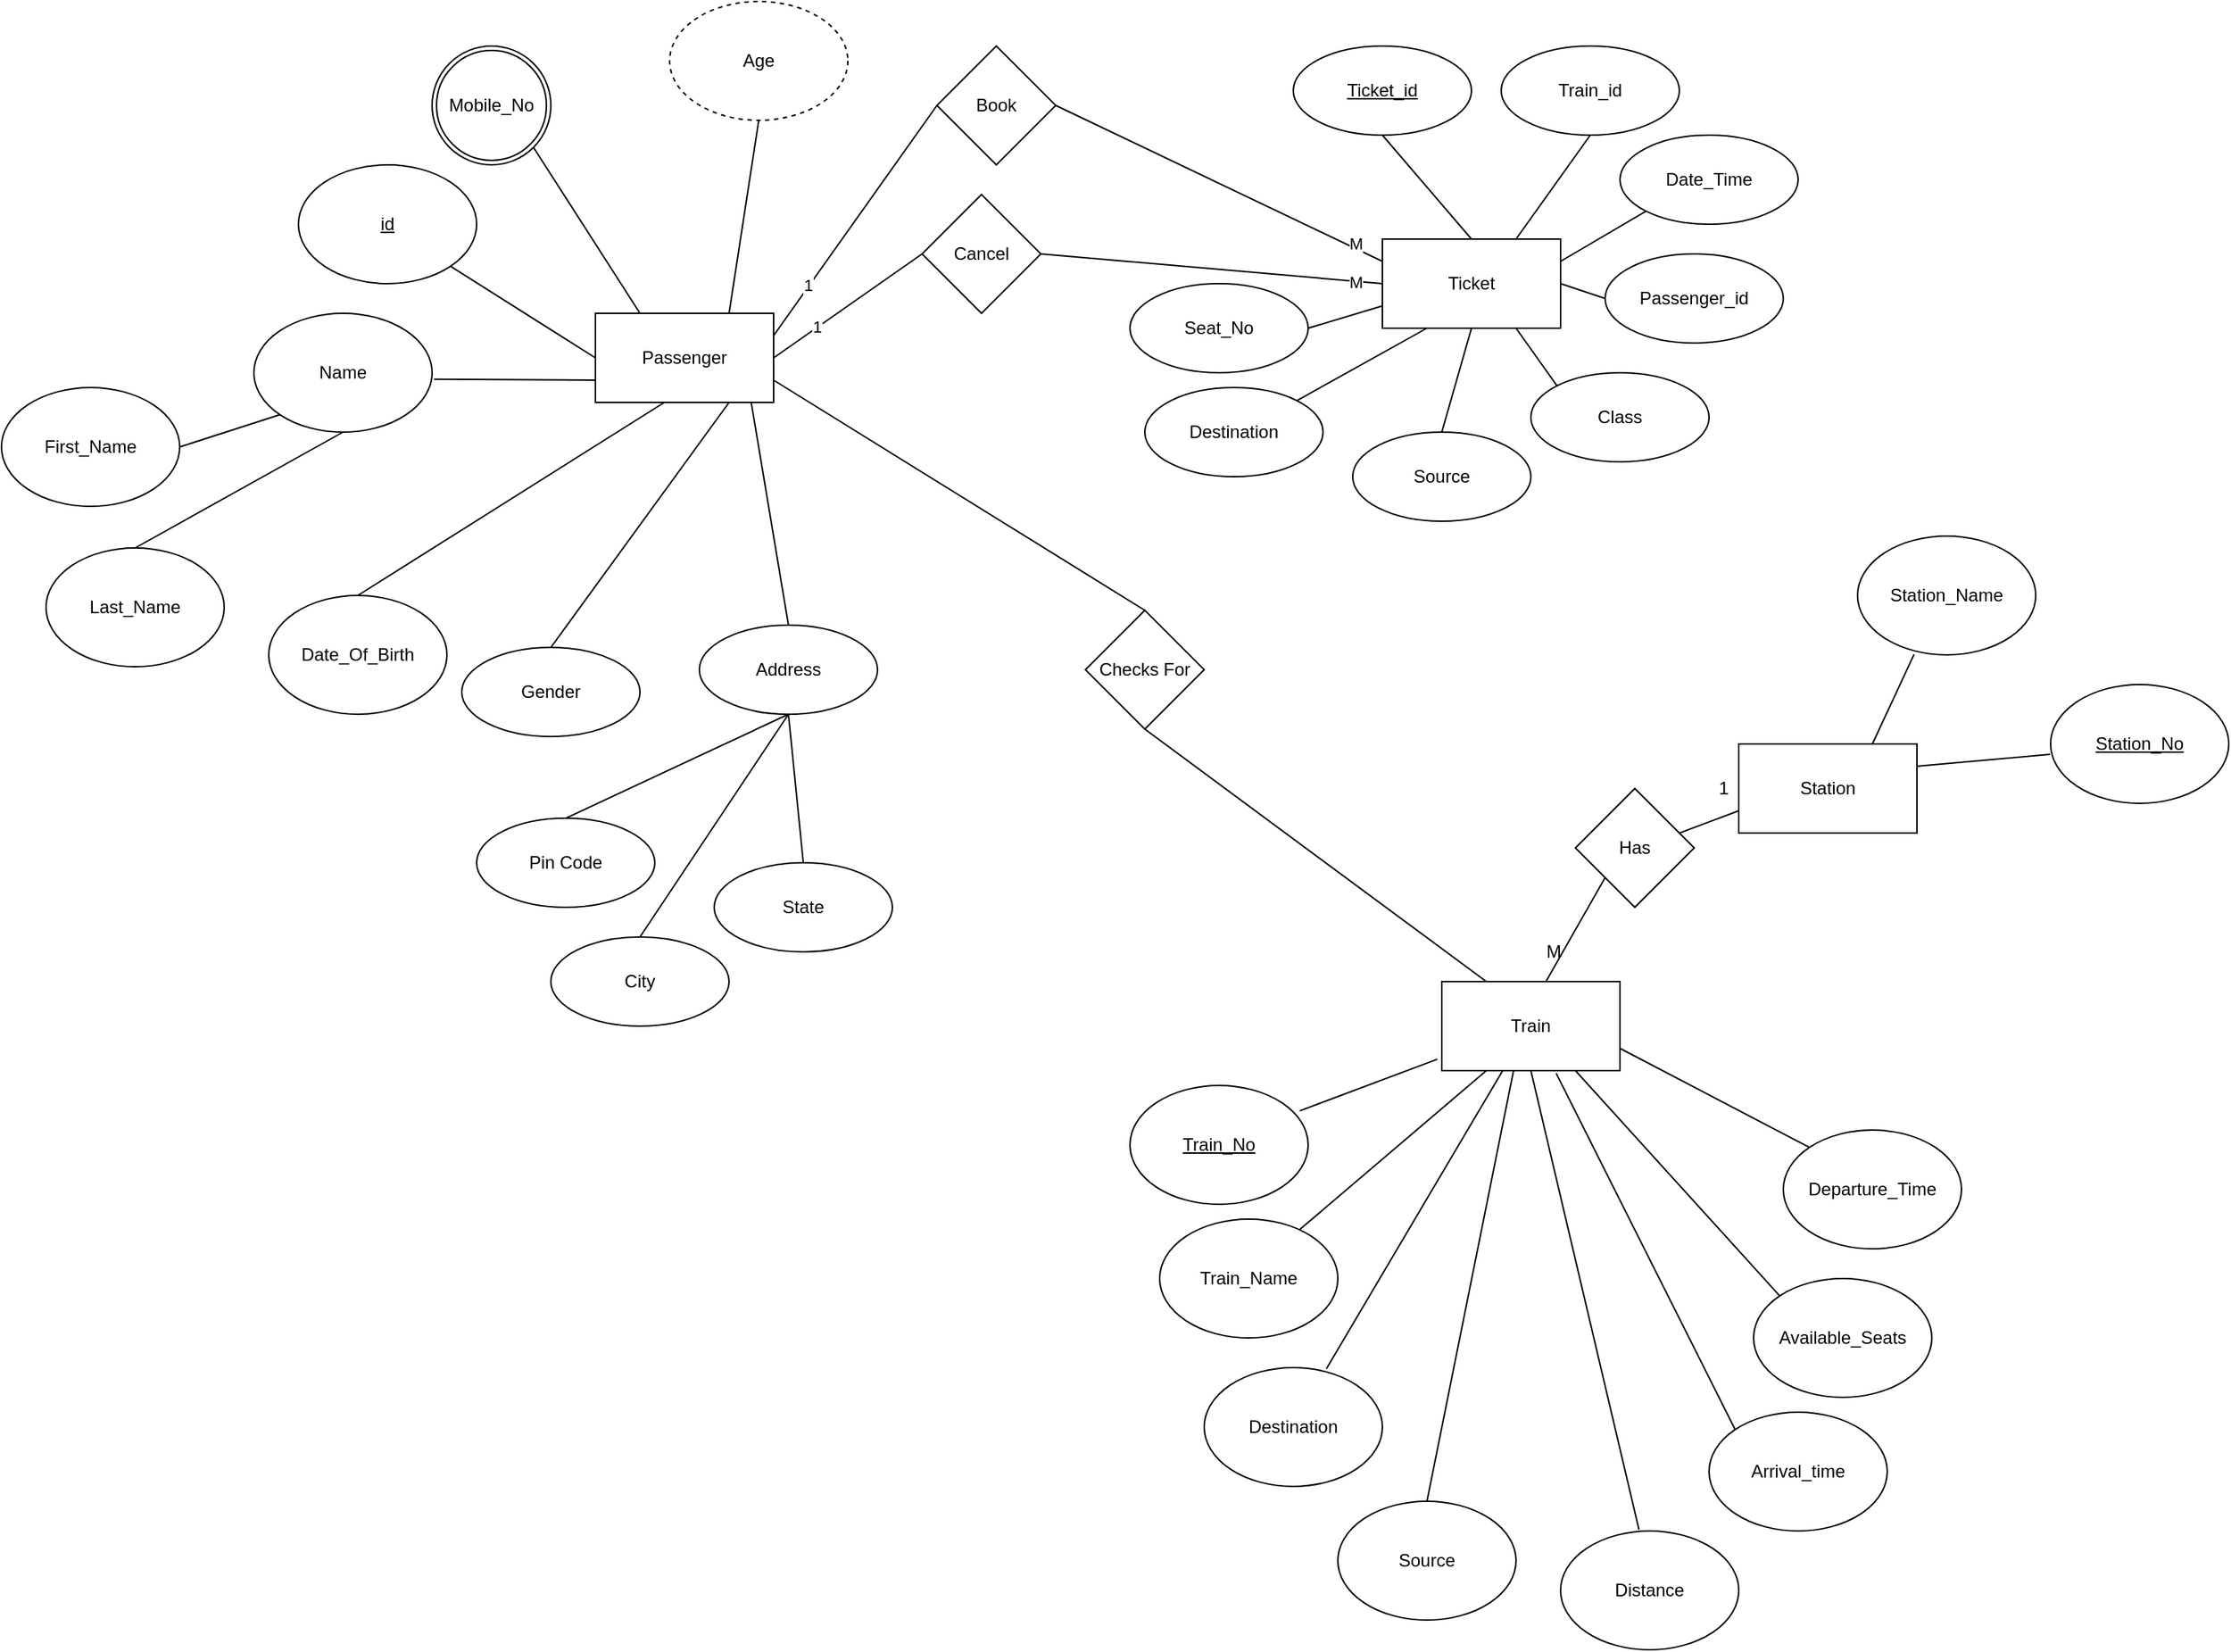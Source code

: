 <mxfile version="18.0.1" type="github">
  <diagram id="R2lEEEUBdFMjLlhIrx00" name="Page-1">
    <mxGraphModel dx="1420" dy="1438" grid="1" gridSize="10" guides="1" tooltips="1" connect="1" arrows="1" fold="1" page="1" pageScale="1" pageWidth="2000" pageHeight="2336" math="0" shadow="0" extFonts="Permanent Marker^https://fonts.googleapis.com/css?family=Permanent+Marker">
      <root>
        <mxCell id="0" />
        <mxCell id="1" parent="0" />
        <mxCell id="qXGRHOwea9Z-HIbD4cqm-10" style="endArrow=none;html=1;rounded=0;sourcePerimeterSpacing=8;targetPerimeterSpacing=8;entryX=0.786;entryY=0.088;entryDx=0;entryDy=0;entryPerimeter=0;exitX=0.25;exitY=1;exitDx=0;exitDy=0;" edge="1" parent="1" source="qXGRHOwea9Z-HIbD4cqm-1" target="qXGRHOwea9Z-HIbD4cqm-8">
          <mxGeometry relative="1" as="geometry" />
        </mxCell>
        <mxCell id="qXGRHOwea9Z-HIbD4cqm-12" style="endArrow=none;html=1;rounded=0;sourcePerimeterSpacing=8;targetPerimeterSpacing=8;entryX=0.5;entryY=0;entryDx=0;entryDy=0;exitX=0.405;exitY=0.977;exitDx=0;exitDy=0;exitPerimeter=0;" edge="1" parent="1" source="qXGRHOwea9Z-HIbD4cqm-1" target="qXGRHOwea9Z-HIbD4cqm-3">
          <mxGeometry relative="1" as="geometry" />
        </mxCell>
        <mxCell id="qXGRHOwea9Z-HIbD4cqm-13" style="endArrow=none;html=1;rounded=0;sourcePerimeterSpacing=8;targetPerimeterSpacing=8;exitX=-0.025;exitY=0.872;exitDx=0;exitDy=0;exitPerimeter=0;entryX=0.953;entryY=0.213;entryDx=0;entryDy=0;entryPerimeter=0;" edge="1" parent="1" source="qXGRHOwea9Z-HIbD4cqm-1" target="qXGRHOwea9Z-HIbD4cqm-9">
          <mxGeometry relative="1" as="geometry" />
        </mxCell>
        <mxCell id="qXGRHOwea9Z-HIbD4cqm-14" style="endArrow=none;html=1;rounded=0;sourcePerimeterSpacing=8;targetPerimeterSpacing=8;exitX=0.5;exitY=1;exitDx=0;exitDy=0;entryX=0.44;entryY=-0.011;entryDx=0;entryDy=0;entryPerimeter=0;" edge="1" parent="1" source="qXGRHOwea9Z-HIbD4cqm-1" target="qXGRHOwea9Z-HIbD4cqm-7">
          <mxGeometry relative="1" as="geometry" />
        </mxCell>
        <mxCell id="qXGRHOwea9Z-HIbD4cqm-15" style="endArrow=none;html=1;rounded=0;sourcePerimeterSpacing=8;targetPerimeterSpacing=8;entryX=0;entryY=0;entryDx=0;entryDy=0;exitX=0.642;exitY=1.03;exitDx=0;exitDy=0;exitPerimeter=0;" edge="1" parent="1" source="qXGRHOwea9Z-HIbD4cqm-1" target="qXGRHOwea9Z-HIbD4cqm-2">
          <mxGeometry relative="1" as="geometry" />
        </mxCell>
        <mxCell id="qXGRHOwea9Z-HIbD4cqm-16" style="endArrow=none;html=1;rounded=0;sourcePerimeterSpacing=8;targetPerimeterSpacing=8;entryX=0;entryY=0;entryDx=0;entryDy=0;exitX=0.75;exitY=1;exitDx=0;exitDy=0;" edge="1" parent="1" source="qXGRHOwea9Z-HIbD4cqm-1" target="qXGRHOwea9Z-HIbD4cqm-5">
          <mxGeometry relative="1" as="geometry" />
        </mxCell>
        <mxCell id="qXGRHOwea9Z-HIbD4cqm-17" style="endArrow=none;html=1;rounded=0;sourcePerimeterSpacing=8;targetPerimeterSpacing=8;entryX=0;entryY=0;entryDx=0;entryDy=0;exitX=1;exitY=0.75;exitDx=0;exitDy=0;" edge="1" parent="1" source="qXGRHOwea9Z-HIbD4cqm-1" target="qXGRHOwea9Z-HIbD4cqm-6">
          <mxGeometry relative="1" as="geometry" />
        </mxCell>
        <mxCell id="qXGRHOwea9Z-HIbD4cqm-23" style="endArrow=none;html=1;rounded=0;sourcePerimeterSpacing=8;targetPerimeterSpacing=8;exitX=0.343;exitY=0.995;exitDx=0;exitDy=0;exitPerimeter=0;entryX=0.686;entryY=0.009;entryDx=0;entryDy=0;entryPerimeter=0;" edge="1" parent="1" source="qXGRHOwea9Z-HIbD4cqm-1" target="qXGRHOwea9Z-HIbD4cqm-4">
          <mxGeometry relative="1" as="geometry" />
        </mxCell>
        <mxCell id="qXGRHOwea9Z-HIbD4cqm-30" style="endArrow=none;html=1;rounded=0;sourcePerimeterSpacing=8;targetPerimeterSpacing=8;exitX=0.571;exitY=0.047;exitDx=0;exitDy=0;exitPerimeter=0;entryX=0;entryY=1;entryDx=0;entryDy=0;" edge="1" parent="1" source="qXGRHOwea9Z-HIbD4cqm-1" target="qXGRHOwea9Z-HIbD4cqm-29">
          <mxGeometry relative="1" as="geometry" />
        </mxCell>
        <UserObject label="Train" tooltip="endArrow=none;html=1;rounded=0;sourcePerimeterSpacing=8;targetPerimeterSpacing=8;" id="qXGRHOwea9Z-HIbD4cqm-1">
          <mxCell style="rounded=0;whiteSpace=wrap;html=1;hachureGap=4;" vertex="1" parent="1">
            <mxGeometry x="1060" y="1340" width="120" height="60" as="geometry" />
          </mxCell>
        </UserObject>
        <mxCell id="qXGRHOwea9Z-HIbD4cqm-2" value="Arrival_time" style="ellipse;whiteSpace=wrap;html=1;hachureGap=4;" vertex="1" parent="1">
          <mxGeometry x="1240" y="1630" width="120" height="80" as="geometry" />
        </mxCell>
        <mxCell id="qXGRHOwea9Z-HIbD4cqm-3" value="Source" style="ellipse;whiteSpace=wrap;html=1;hachureGap=4;" vertex="1" parent="1">
          <mxGeometry x="990" y="1690" width="120" height="80" as="geometry" />
        </mxCell>
        <mxCell id="qXGRHOwea9Z-HIbD4cqm-4" value="Destination" style="ellipse;whiteSpace=wrap;html=1;hachureGap=4;" vertex="1" parent="1">
          <mxGeometry x="900" y="1600" width="120" height="80" as="geometry" />
        </mxCell>
        <mxCell id="qXGRHOwea9Z-HIbD4cqm-5" value="Available_Seats" style="ellipse;whiteSpace=wrap;html=1;hachureGap=4;" vertex="1" parent="1">
          <mxGeometry x="1270" y="1540" width="120" height="80" as="geometry" />
        </mxCell>
        <mxCell id="qXGRHOwea9Z-HIbD4cqm-6" value="Departure_Time" style="ellipse;whiteSpace=wrap;html=1;hachureGap=4;" vertex="1" parent="1">
          <mxGeometry x="1290" y="1440" width="120" height="80" as="geometry" />
        </mxCell>
        <mxCell id="qXGRHOwea9Z-HIbD4cqm-7" value="Distance" style="ellipse;whiteSpace=wrap;html=1;hachureGap=4;" vertex="1" parent="1">
          <mxGeometry x="1140" y="1710" width="120" height="80" as="geometry" />
        </mxCell>
        <mxCell id="qXGRHOwea9Z-HIbD4cqm-8" value="Train_Name" style="ellipse;whiteSpace=wrap;html=1;hachureGap=4;" vertex="1" parent="1">
          <mxGeometry x="870" y="1500" width="120" height="80" as="geometry" />
        </mxCell>
        <object label="&lt;u&gt;Train_No&lt;/u&gt;" id="qXGRHOwea9Z-HIbD4cqm-9">
          <mxCell style="ellipse;whiteSpace=wrap;html=1;hachureGap=4;" vertex="1" parent="1">
            <mxGeometry x="850" y="1410" width="120" height="80" as="geometry" />
          </mxCell>
        </object>
        <mxCell id="qXGRHOwea9Z-HIbD4cqm-27" style="endArrow=none;html=1;rounded=0;sourcePerimeterSpacing=8;targetPerimeterSpacing=8;exitX=0.75;exitY=0;exitDx=0;exitDy=0;entryX=0.317;entryY=0.996;entryDx=0;entryDy=0;entryPerimeter=0;" edge="1" parent="1" source="qXGRHOwea9Z-HIbD4cqm-21" target="qXGRHOwea9Z-HIbD4cqm-26">
          <mxGeometry relative="1" as="geometry">
            <mxPoint x="1359" y="1162.0" as="sourcePoint" />
          </mxGeometry>
        </mxCell>
        <mxCell id="qXGRHOwea9Z-HIbD4cqm-28" style="endArrow=none;html=1;rounded=0;sourcePerimeterSpacing=8;targetPerimeterSpacing=8;exitX=1;exitY=0.25;exitDx=0;exitDy=0;entryX=-0.003;entryY=0.588;entryDx=0;entryDy=0;entryPerimeter=0;" edge="1" parent="1" source="qXGRHOwea9Z-HIbD4cqm-21" target="qXGRHOwea9Z-HIbD4cqm-25">
          <mxGeometry relative="1" as="geometry">
            <mxPoint x="1408" y="1192.853" as="sourcePoint" />
          </mxGeometry>
        </mxCell>
        <mxCell id="qXGRHOwea9Z-HIbD4cqm-21" value="Station" style="rounded=0;whiteSpace=wrap;html=1;hachureGap=4;" vertex="1" parent="1">
          <mxGeometry x="1260" y="1180" width="120" height="60" as="geometry" />
        </mxCell>
        <mxCell id="qXGRHOwea9Z-HIbD4cqm-25" value="&lt;u&gt;Station_No&lt;/u&gt;" style="ellipse;whiteSpace=wrap;html=1;hachureGap=4;" vertex="1" parent="1">
          <mxGeometry x="1470" y="1140" width="120" height="80" as="geometry" />
        </mxCell>
        <mxCell id="qXGRHOwea9Z-HIbD4cqm-26" value="Station_Name" style="ellipse;whiteSpace=wrap;html=1;hachureGap=4;" vertex="1" parent="1">
          <mxGeometry x="1340" y="1040" width="120" height="80" as="geometry" />
        </mxCell>
        <mxCell id="qXGRHOwea9Z-HIbD4cqm-31" style="endArrow=none;html=1;rounded=0;sourcePerimeterSpacing=8;targetPerimeterSpacing=8;exitX=0.851;exitY=0.384;exitDx=0;exitDy=0;exitPerimeter=0;entryX=0;entryY=0.75;entryDx=0;entryDy=0;" edge="1" parent="1" source="qXGRHOwea9Z-HIbD4cqm-29" target="qXGRHOwea9Z-HIbD4cqm-21">
          <mxGeometry relative="1" as="geometry" />
        </mxCell>
        <mxCell id="qXGRHOwea9Z-HIbD4cqm-29" value="Has" style="rhombus;whiteSpace=wrap;html=1;hachureGap=4;" vertex="1" parent="1">
          <mxGeometry x="1150" y="1210" width="80" height="80" as="geometry" />
        </mxCell>
        <mxCell id="qXGRHOwea9Z-HIbD4cqm-32" value="1" style="text;strokeColor=none;fillColor=none;html=1;align=center;verticalAlign=middle;whiteSpace=wrap;rounded=0;hachureGap=4;" vertex="1" parent="1">
          <mxGeometry x="1220" y="1195" width="60" height="30" as="geometry" />
        </mxCell>
        <mxCell id="qXGRHOwea9Z-HIbD4cqm-44" value="M" style="text;html=1;align=center;verticalAlign=middle;resizable=0;points=[];autosize=1;strokeColor=none;fillColor=none;hachureGap=4;" vertex="1" parent="1">
          <mxGeometry x="1120" y="1310" width="30" height="20" as="geometry" />
        </mxCell>
        <mxCell id="qXGRHOwea9Z-HIbD4cqm-63" style="endArrow=none;html=1;rounded=0;sourcePerimeterSpacing=8;targetPerimeterSpacing=8;entryX=1;entryY=1;entryDx=0;entryDy=0;exitX=0;exitY=0.5;exitDx=0;exitDy=0;" edge="1" parent="1" source="qXGRHOwea9Z-HIbD4cqm-48" target="qXGRHOwea9Z-HIbD4cqm-57">
          <mxGeometry relative="1" as="geometry" />
        </mxCell>
        <mxCell id="qXGRHOwea9Z-HIbD4cqm-65" style="endArrow=none;html=1;rounded=0;sourcePerimeterSpacing=8;targetPerimeterSpacing=8;entryX=0.5;entryY=0;entryDx=0;entryDy=0;exitX=0.405;exitY=0.977;exitDx=0;exitDy=0;exitPerimeter=0;" edge="1" parent="1" source="qXGRHOwea9Z-HIbD4cqm-48" target="qXGRHOwea9Z-HIbD4cqm-50">
          <mxGeometry relative="1" as="geometry" />
        </mxCell>
        <mxCell id="qXGRHOwea9Z-HIbD4cqm-66" style="endArrow=none;html=1;rounded=0;sourcePerimeterSpacing=8;targetPerimeterSpacing=8;entryX=1;entryY=1;entryDx=0;entryDy=0;exitX=0.25;exitY=0;exitDx=0;exitDy=0;" edge="1" parent="1" source="qXGRHOwea9Z-HIbD4cqm-48" target="qXGRHOwea9Z-HIbD4cqm-56">
          <mxGeometry relative="1" as="geometry" />
        </mxCell>
        <mxCell id="qXGRHOwea9Z-HIbD4cqm-67" style="endArrow=none;html=1;rounded=0;sourcePerimeterSpacing=8;targetPerimeterSpacing=8;entryX=0.5;entryY=1;entryDx=0;entryDy=0;exitX=0.75;exitY=0;exitDx=0;exitDy=0;" edge="1" parent="1" source="qXGRHOwea9Z-HIbD4cqm-48" target="qXGRHOwea9Z-HIbD4cqm-51">
          <mxGeometry relative="1" as="geometry">
            <mxPoint x="637.574" y="858.284" as="targetPoint" />
          </mxGeometry>
        </mxCell>
        <mxCell id="qXGRHOwea9Z-HIbD4cqm-68" style="endArrow=none;html=1;rounded=0;sourcePerimeterSpacing=8;targetPerimeterSpacing=8;entryX=1.011;entryY=0.554;entryDx=0;entryDy=0;exitX=0;exitY=0.75;exitDx=0;exitDy=0;entryPerimeter=0;" edge="1" parent="1" source="qXGRHOwea9Z-HIbD4cqm-48" target="qXGRHOwea9Z-HIbD4cqm-58">
          <mxGeometry relative="1" as="geometry" />
        </mxCell>
        <mxCell id="qXGRHOwea9Z-HIbD4cqm-70" value="" style="endArrow=none;html=1;rounded=0;sourcePerimeterSpacing=8;targetPerimeterSpacing=8;entryX=0.5;entryY=0;entryDx=0;entryDy=0;exitX=0.75;exitY=1;exitDx=0;exitDy=0;" edge="1" parent="1" source="qXGRHOwea9Z-HIbD4cqm-48" target="qXGRHOwea9Z-HIbD4cqm-69">
          <mxGeometry relative="1" as="geometry" />
        </mxCell>
        <mxCell id="qXGRHOwea9Z-HIbD4cqm-76" value="" style="endArrow=none;html=1;rounded=0;sourcePerimeterSpacing=8;targetPerimeterSpacing=8;entryX=0.5;entryY=0;entryDx=0;entryDy=0;exitX=0.873;exitY=0.984;exitDx=0;exitDy=0;exitPerimeter=0;" edge="1" parent="1" source="qXGRHOwea9Z-HIbD4cqm-48" target="qXGRHOwea9Z-HIbD4cqm-75">
          <mxGeometry relative="1" as="geometry">
            <mxPoint x="660.0" y="920" as="targetPoint" />
          </mxGeometry>
        </mxCell>
        <mxCell id="qXGRHOwea9Z-HIbD4cqm-115" value="" style="endArrow=none;html=1;rounded=0;sourcePerimeterSpacing=8;targetPerimeterSpacing=8;entryX=0;entryY=0.5;entryDx=0;entryDy=0;exitX=1;exitY=0.25;exitDx=0;exitDy=0;" edge="1" parent="1" source="qXGRHOwea9Z-HIbD4cqm-48" target="qXGRHOwea9Z-HIbD4cqm-114">
          <mxGeometry relative="1" as="geometry" />
        </mxCell>
        <mxCell id="qXGRHOwea9Z-HIbD4cqm-131" value="1" style="edgeLabel;html=1;align=center;verticalAlign=middle;resizable=0;points=[];" vertex="1" connectable="0" parent="qXGRHOwea9Z-HIbD4cqm-115">
          <mxGeometry x="-0.571" y="1" relative="1" as="geometry">
            <mxPoint as="offset" />
          </mxGeometry>
        </mxCell>
        <mxCell id="qXGRHOwea9Z-HIbD4cqm-119" value="" style="endArrow=none;html=1;rounded=0;sourcePerimeterSpacing=8;targetPerimeterSpacing=8;entryX=0;entryY=0.5;entryDx=0;entryDy=0;exitX=1;exitY=0.5;exitDx=0;exitDy=0;" edge="1" parent="1" source="qXGRHOwea9Z-HIbD4cqm-48" target="qXGRHOwea9Z-HIbD4cqm-118">
          <mxGeometry relative="1" as="geometry" />
        </mxCell>
        <mxCell id="qXGRHOwea9Z-HIbD4cqm-132" value="1" style="edgeLabel;html=1;align=center;verticalAlign=middle;resizable=0;points=[];" vertex="1" connectable="0" parent="qXGRHOwea9Z-HIbD4cqm-119">
          <mxGeometry x="-0.408" y="1" relative="1" as="geometry">
            <mxPoint as="offset" />
          </mxGeometry>
        </mxCell>
        <mxCell id="qXGRHOwea9Z-HIbD4cqm-136" value="" style="endArrow=none;html=1;rounded=0;sourcePerimeterSpacing=8;targetPerimeterSpacing=8;entryX=0.5;entryY=0;entryDx=0;entryDy=0;exitX=1;exitY=0.75;exitDx=0;exitDy=0;" edge="1" parent="1" source="qXGRHOwea9Z-HIbD4cqm-48" target="qXGRHOwea9Z-HIbD4cqm-135">
          <mxGeometry relative="1" as="geometry" />
        </mxCell>
        <UserObject label="Passenger" tooltip="endArrow=none;html=1;rounded=0;sourcePerimeterSpacing=8;targetPerimeterSpacing=8;" id="qXGRHOwea9Z-HIbD4cqm-48">
          <mxCell style="rounded=0;whiteSpace=wrap;html=1;hachureGap=4;" vertex="1" parent="1">
            <mxGeometry x="490" y="890" width="120" height="60" as="geometry" />
          </mxCell>
        </UserObject>
        <mxCell id="qXGRHOwea9Z-HIbD4cqm-50" value="Date_Of_Birth" style="ellipse;whiteSpace=wrap;html=1;hachureGap=4;" vertex="1" parent="1">
          <mxGeometry x="270" y="1080" width="120" height="80" as="geometry" />
        </mxCell>
        <mxCell id="qXGRHOwea9Z-HIbD4cqm-51" value="Age" style="ellipse;whiteSpace=wrap;html=1;hachureGap=4;dashed=1;" vertex="1" parent="1">
          <mxGeometry x="540" y="680" width="120" height="80" as="geometry" />
        </mxCell>
        <mxCell id="qXGRHOwea9Z-HIbD4cqm-56" value="Mobile_No" style="ellipse;shape=doubleEllipse;whiteSpace=wrap;html=1;aspect=fixed;hachureGap=4;margin=3;" vertex="1" parent="1">
          <mxGeometry x="380" y="710" width="80" height="80" as="geometry" />
        </mxCell>
        <mxCell id="qXGRHOwea9Z-HIbD4cqm-57" value="&lt;u&gt;id&lt;/u&gt;" style="ellipse;whiteSpace=wrap;html=1;hachureGap=4;" vertex="1" parent="1">
          <mxGeometry x="290" y="790" width="120" height="80" as="geometry" />
        </mxCell>
        <mxCell id="qXGRHOwea9Z-HIbD4cqm-61" style="endArrow=none;html=1;rounded=0;sourcePerimeterSpacing=8;targetPerimeterSpacing=8;entryX=1;entryY=0.5;entryDx=0;entryDy=0;exitX=0;exitY=1;exitDx=0;exitDy=0;" edge="1" parent="1" source="qXGRHOwea9Z-HIbD4cqm-58" target="qXGRHOwea9Z-HIbD4cqm-59">
          <mxGeometry relative="1" as="geometry" />
        </mxCell>
        <mxCell id="qXGRHOwea9Z-HIbD4cqm-62" style="endArrow=none;html=1;rounded=0;sourcePerimeterSpacing=8;targetPerimeterSpacing=8;entryX=0.5;entryY=0;entryDx=0;entryDy=0;exitX=0.5;exitY=1;exitDx=0;exitDy=0;" edge="1" parent="1" source="qXGRHOwea9Z-HIbD4cqm-58" target="qXGRHOwea9Z-HIbD4cqm-60">
          <mxGeometry relative="1" as="geometry" />
        </mxCell>
        <mxCell id="qXGRHOwea9Z-HIbD4cqm-58" value="Name" style="ellipse;whiteSpace=wrap;html=1;hachureGap=4;" vertex="1" parent="1">
          <mxGeometry x="260" y="890" width="120" height="80" as="geometry" />
        </mxCell>
        <mxCell id="qXGRHOwea9Z-HIbD4cqm-59" value="First_Name" style="ellipse;whiteSpace=wrap;html=1;hachureGap=4;" vertex="1" parent="1">
          <mxGeometry x="90" y="940" width="120" height="80" as="geometry" />
        </mxCell>
        <mxCell id="qXGRHOwea9Z-HIbD4cqm-60" value="Last_Name" style="ellipse;whiteSpace=wrap;html=1;hachureGap=4;" vertex="1" parent="1">
          <mxGeometry x="120" y="1048" width="120" height="80" as="geometry" />
        </mxCell>
        <mxCell id="qXGRHOwea9Z-HIbD4cqm-69" value="Gender" style="ellipse;whiteSpace=wrap;html=1;hachureGap=4;" vertex="1" parent="1">
          <mxGeometry x="400" y="1115" width="120" height="60" as="geometry" />
        </mxCell>
        <mxCell id="qXGRHOwea9Z-HIbD4cqm-78" style="endArrow=none;html=1;rounded=0;sourcePerimeterSpacing=8;targetPerimeterSpacing=8;entryX=0.5;entryY=0;entryDx=0;entryDy=0;exitX=0.5;exitY=1;exitDx=0;exitDy=0;" edge="1" parent="1" source="qXGRHOwea9Z-HIbD4cqm-75" target="qXGRHOwea9Z-HIbD4cqm-77">
          <mxGeometry relative="1" as="geometry" />
        </mxCell>
        <mxCell id="qXGRHOwea9Z-HIbD4cqm-80" style="endArrow=none;html=1;rounded=0;sourcePerimeterSpacing=8;targetPerimeterSpacing=8;entryX=0.5;entryY=0;entryDx=0;entryDy=0;exitX=0.5;exitY=1;exitDx=0;exitDy=0;" edge="1" parent="1" source="qXGRHOwea9Z-HIbD4cqm-75" target="qXGRHOwea9Z-HIbD4cqm-79">
          <mxGeometry relative="1" as="geometry" />
        </mxCell>
        <mxCell id="qXGRHOwea9Z-HIbD4cqm-84" style="endArrow=none;html=1;rounded=0;sourcePerimeterSpacing=8;targetPerimeterSpacing=8;entryX=0.5;entryY=0;entryDx=0;entryDy=0;exitX=0.5;exitY=1;exitDx=0;exitDy=0;" edge="1" parent="1" source="qXGRHOwea9Z-HIbD4cqm-75" target="qXGRHOwea9Z-HIbD4cqm-81">
          <mxGeometry relative="1" as="geometry" />
        </mxCell>
        <mxCell id="qXGRHOwea9Z-HIbD4cqm-75" value="Address" style="ellipse;whiteSpace=wrap;html=1;hachureGap=4;" vertex="1" parent="1">
          <mxGeometry x="560" y="1100" width="120" height="60" as="geometry" />
        </mxCell>
        <mxCell id="qXGRHOwea9Z-HIbD4cqm-77" value="City" style="ellipse;whiteSpace=wrap;html=1;hachureGap=4;" vertex="1" parent="1">
          <mxGeometry x="460" y="1310" width="120" height="60" as="geometry" />
        </mxCell>
        <mxCell id="qXGRHOwea9Z-HIbD4cqm-79" value="Pin Code" style="ellipse;whiteSpace=wrap;html=1;hachureGap=4;" vertex="1" parent="1">
          <mxGeometry x="410" y="1230" width="120" height="60" as="geometry" />
        </mxCell>
        <mxCell id="qXGRHOwea9Z-HIbD4cqm-81" value="State" style="ellipse;whiteSpace=wrap;html=1;hachureGap=4;" vertex="1" parent="1">
          <mxGeometry x="570" y="1260" width="120" height="60" as="geometry" />
        </mxCell>
        <mxCell id="qXGRHOwea9Z-HIbD4cqm-96" value="" style="endArrow=none;html=1;rounded=0;sourcePerimeterSpacing=8;targetPerimeterSpacing=8;entryX=1;entryY=0.5;entryDx=0;entryDy=0;exitX=0;exitY=0.75;exitDx=0;exitDy=0;" edge="1" parent="1" source="qXGRHOwea9Z-HIbD4cqm-92" target="qXGRHOwea9Z-HIbD4cqm-95">
          <mxGeometry relative="1" as="geometry" />
        </mxCell>
        <mxCell id="qXGRHOwea9Z-HIbD4cqm-104" value="" style="endArrow=none;html=1;rounded=0;sourcePerimeterSpacing=8;targetPerimeterSpacing=8;entryX=0.5;entryY=1;entryDx=0;entryDy=0;exitX=0.5;exitY=0;exitDx=0;exitDy=0;" edge="1" parent="1" source="qXGRHOwea9Z-HIbD4cqm-92" target="qXGRHOwea9Z-HIbD4cqm-103">
          <mxGeometry relative="1" as="geometry" />
        </mxCell>
        <mxCell id="qXGRHOwea9Z-HIbD4cqm-105" style="endArrow=none;html=1;rounded=0;sourcePerimeterSpacing=8;targetPerimeterSpacing=8;entryX=0.5;entryY=1;entryDx=0;entryDy=0;exitX=0.75;exitY=0;exitDx=0;exitDy=0;" edge="1" parent="1" source="qXGRHOwea9Z-HIbD4cqm-92" target="qXGRHOwea9Z-HIbD4cqm-102">
          <mxGeometry relative="1" as="geometry" />
        </mxCell>
        <mxCell id="qXGRHOwea9Z-HIbD4cqm-106" style="endArrow=none;html=1;rounded=0;sourcePerimeterSpacing=8;targetPerimeterSpacing=8;entryX=0;entryY=1;entryDx=0;entryDy=0;exitX=1;exitY=0.25;exitDx=0;exitDy=0;" edge="1" parent="1" source="qXGRHOwea9Z-HIbD4cqm-92" target="qXGRHOwea9Z-HIbD4cqm-101">
          <mxGeometry relative="1" as="geometry" />
        </mxCell>
        <mxCell id="qXGRHOwea9Z-HIbD4cqm-107" style="endArrow=none;html=1;rounded=0;sourcePerimeterSpacing=8;targetPerimeterSpacing=8;entryX=0;entryY=0.5;entryDx=0;entryDy=0;exitX=1;exitY=0.5;exitDx=0;exitDy=0;" edge="1" parent="1" source="qXGRHOwea9Z-HIbD4cqm-92" target="qXGRHOwea9Z-HIbD4cqm-100">
          <mxGeometry relative="1" as="geometry" />
        </mxCell>
        <mxCell id="qXGRHOwea9Z-HIbD4cqm-108" style="endArrow=none;html=1;rounded=0;sourcePerimeterSpacing=8;targetPerimeterSpacing=8;entryX=0;entryY=0;entryDx=0;entryDy=0;exitX=0.75;exitY=1;exitDx=0;exitDy=0;" edge="1" parent="1" source="qXGRHOwea9Z-HIbD4cqm-92" target="qXGRHOwea9Z-HIbD4cqm-99">
          <mxGeometry relative="1" as="geometry" />
        </mxCell>
        <mxCell id="qXGRHOwea9Z-HIbD4cqm-109" style="endArrow=none;html=1;rounded=0;sourcePerimeterSpacing=8;targetPerimeterSpacing=8;entryX=0.5;entryY=0;entryDx=0;entryDy=0;exitX=0.5;exitY=1;exitDx=0;exitDy=0;" edge="1" parent="1" source="qXGRHOwea9Z-HIbD4cqm-92" target="qXGRHOwea9Z-HIbD4cqm-98">
          <mxGeometry relative="1" as="geometry" />
        </mxCell>
        <mxCell id="qXGRHOwea9Z-HIbD4cqm-111" style="endArrow=none;html=1;rounded=0;sourcePerimeterSpacing=8;targetPerimeterSpacing=8;entryX=1;entryY=0;entryDx=0;entryDy=0;exitX=0.25;exitY=1;exitDx=0;exitDy=0;" edge="1" parent="1" source="qXGRHOwea9Z-HIbD4cqm-92" target="qXGRHOwea9Z-HIbD4cqm-97">
          <mxGeometry relative="1" as="geometry" />
        </mxCell>
        <UserObject label="Ticket" tooltip="endArrow=none;html=1;rounded=0;sourcePerimeterSpacing=8;targetPerimeterSpacing=8;" id="qXGRHOwea9Z-HIbD4cqm-92">
          <mxCell style="rounded=0;whiteSpace=wrap;html=1;hachureGap=4;" vertex="1" parent="1">
            <mxGeometry x="1020" y="840" width="120" height="60" as="geometry" />
          </mxCell>
        </UserObject>
        <mxCell id="qXGRHOwea9Z-HIbD4cqm-95" value="Seat_No" style="ellipse;whiteSpace=wrap;html=1;hachureGap=4;" vertex="1" parent="1">
          <mxGeometry x="850" y="870" width="120" height="60" as="geometry" />
        </mxCell>
        <mxCell id="qXGRHOwea9Z-HIbD4cqm-97" value="Destination" style="ellipse;whiteSpace=wrap;html=1;hachureGap=4;" vertex="1" parent="1">
          <mxGeometry x="860" y="940" width="120" height="60" as="geometry" />
        </mxCell>
        <mxCell id="qXGRHOwea9Z-HIbD4cqm-98" value="Source" style="ellipse;whiteSpace=wrap;html=1;hachureGap=4;" vertex="1" parent="1">
          <mxGeometry x="1000" y="970" width="120" height="60" as="geometry" />
        </mxCell>
        <mxCell id="qXGRHOwea9Z-HIbD4cqm-99" value="Class" style="ellipse;whiteSpace=wrap;html=1;hachureGap=4;" vertex="1" parent="1">
          <mxGeometry x="1120" y="930" width="120" height="60" as="geometry" />
        </mxCell>
        <mxCell id="qXGRHOwea9Z-HIbD4cqm-100" value="Passenger_id" style="ellipse;whiteSpace=wrap;html=1;hachureGap=4;" vertex="1" parent="1">
          <mxGeometry x="1170" y="850" width="120" height="60" as="geometry" />
        </mxCell>
        <mxCell id="qXGRHOwea9Z-HIbD4cqm-101" value="Date_Time" style="ellipse;whiteSpace=wrap;html=1;hachureGap=4;" vertex="1" parent="1">
          <mxGeometry x="1180" y="770" width="120" height="60" as="geometry" />
        </mxCell>
        <mxCell id="qXGRHOwea9Z-HIbD4cqm-102" value="Train_id" style="ellipse;whiteSpace=wrap;html=1;hachureGap=4;" vertex="1" parent="1">
          <mxGeometry x="1100" y="710" width="120" height="60" as="geometry" />
        </mxCell>
        <mxCell id="qXGRHOwea9Z-HIbD4cqm-103" value="&lt;u&gt;Ticket_id&lt;/u&gt;" style="ellipse;whiteSpace=wrap;html=1;hachureGap=4;" vertex="1" parent="1">
          <mxGeometry x="960" y="710" width="120" height="60" as="geometry" />
        </mxCell>
        <mxCell id="qXGRHOwea9Z-HIbD4cqm-120" style="endArrow=none;html=1;rounded=0;sourcePerimeterSpacing=8;targetPerimeterSpacing=8;entryX=0;entryY=0.25;entryDx=0;entryDy=0;exitX=1;exitY=0.5;exitDx=0;exitDy=0;" edge="1" parent="1" source="qXGRHOwea9Z-HIbD4cqm-114" target="qXGRHOwea9Z-HIbD4cqm-92">
          <mxGeometry relative="1" as="geometry" />
        </mxCell>
        <mxCell id="qXGRHOwea9Z-HIbD4cqm-130" value="M" style="edgeLabel;html=1;align=center;verticalAlign=middle;resizable=0;points=[];" vertex="1" connectable="0" parent="qXGRHOwea9Z-HIbD4cqm-120">
          <mxGeometry x="0.826" y="3" relative="1" as="geometry">
            <mxPoint as="offset" />
          </mxGeometry>
        </mxCell>
        <mxCell id="qXGRHOwea9Z-HIbD4cqm-114" value="Book" style="rhombus;whiteSpace=wrap;html=1;hachureGap=4;" vertex="1" parent="1">
          <mxGeometry x="720" y="710" width="80" height="80" as="geometry" />
        </mxCell>
        <mxCell id="qXGRHOwea9Z-HIbD4cqm-121" style="endArrow=none;html=1;rounded=0;sourcePerimeterSpacing=8;targetPerimeterSpacing=8;entryX=0;entryY=0.5;entryDx=0;entryDy=0;exitX=1;exitY=0.5;exitDx=0;exitDy=0;" edge="1" parent="1" source="qXGRHOwea9Z-HIbD4cqm-118" target="qXGRHOwea9Z-HIbD4cqm-92">
          <mxGeometry relative="1" as="geometry" />
        </mxCell>
        <mxCell id="qXGRHOwea9Z-HIbD4cqm-128" value="M" style="edgeLabel;html=1;align=center;verticalAlign=middle;resizable=0;points=[];" vertex="1" connectable="0" parent="qXGRHOwea9Z-HIbD4cqm-121">
          <mxGeometry x="0.844" relative="1" as="geometry">
            <mxPoint as="offset" />
          </mxGeometry>
        </mxCell>
        <mxCell id="qXGRHOwea9Z-HIbD4cqm-118" value="Cancel" style="rhombus;whiteSpace=wrap;html=1;hachureGap=4;" vertex="1" parent="1">
          <mxGeometry x="710" y="810" width="80" height="80" as="geometry" />
        </mxCell>
        <mxCell id="qXGRHOwea9Z-HIbD4cqm-137" style="endArrow=none;html=1;rounded=0;sourcePerimeterSpacing=8;targetPerimeterSpacing=8;entryX=0.25;entryY=0;entryDx=0;entryDy=0;exitX=0.5;exitY=1;exitDx=0;exitDy=0;" edge="1" parent="1" source="qXGRHOwea9Z-HIbD4cqm-135" target="qXGRHOwea9Z-HIbD4cqm-1">
          <mxGeometry relative="1" as="geometry" />
        </mxCell>
        <mxCell id="qXGRHOwea9Z-HIbD4cqm-135" value="Checks For" style="rhombus;whiteSpace=wrap;html=1;hachureGap=4;" vertex="1" parent="1">
          <mxGeometry x="820" y="1090" width="80" height="80" as="geometry" />
        </mxCell>
      </root>
    </mxGraphModel>
  </diagram>
</mxfile>
